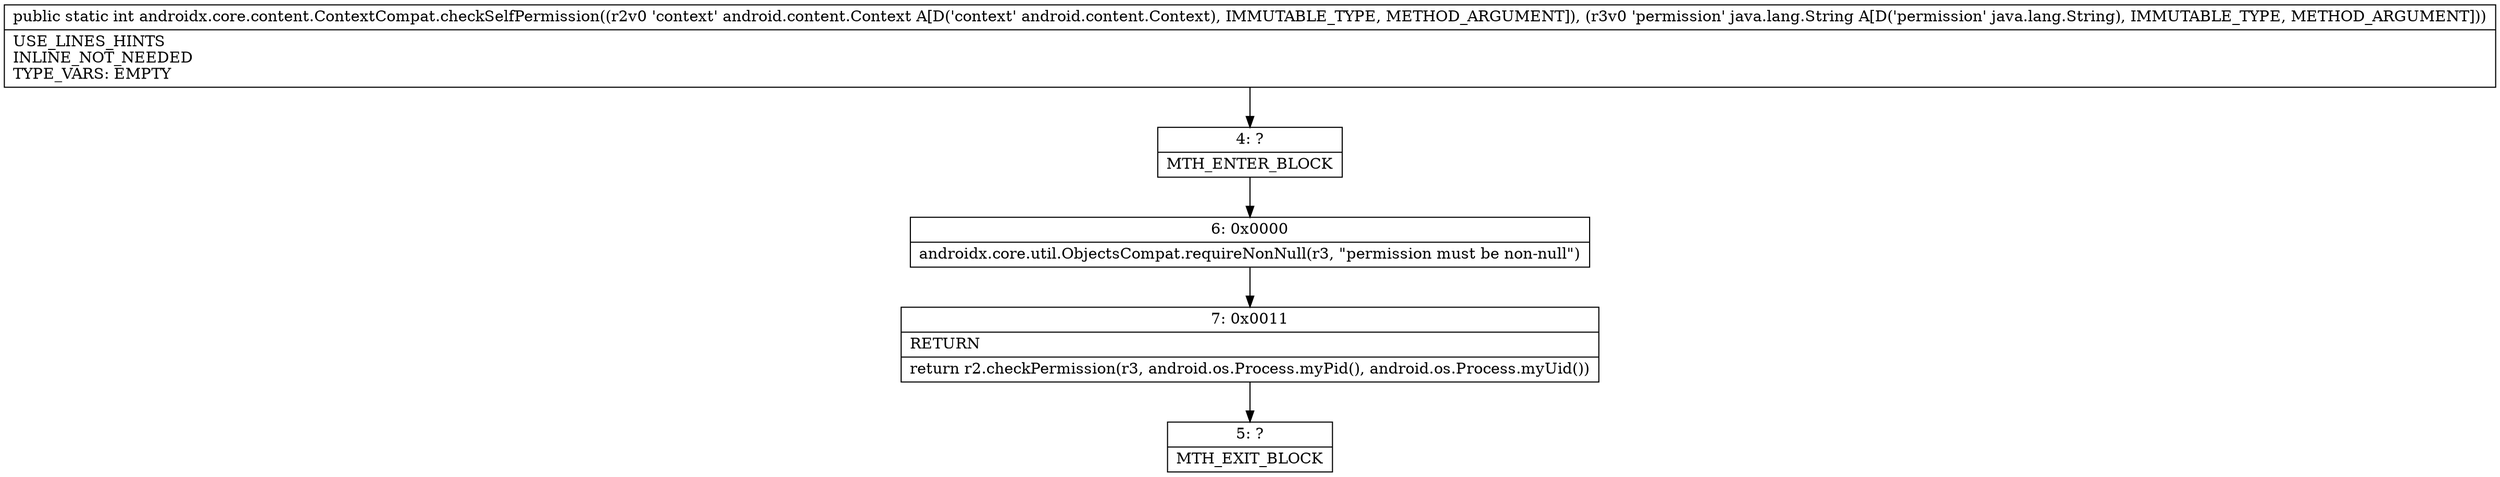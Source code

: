 digraph "CFG forandroidx.core.content.ContextCompat.checkSelfPermission(Landroid\/content\/Context;Ljava\/lang\/String;)I" {
Node_4 [shape=record,label="{4\:\ ?|MTH_ENTER_BLOCK\l}"];
Node_6 [shape=record,label="{6\:\ 0x0000|androidx.core.util.ObjectsCompat.requireNonNull(r3, \"permission must be non\-null\")\l}"];
Node_7 [shape=record,label="{7\:\ 0x0011|RETURN\l|return r2.checkPermission(r3, android.os.Process.myPid(), android.os.Process.myUid())\l}"];
Node_5 [shape=record,label="{5\:\ ?|MTH_EXIT_BLOCK\l}"];
MethodNode[shape=record,label="{public static int androidx.core.content.ContextCompat.checkSelfPermission((r2v0 'context' android.content.Context A[D('context' android.content.Context), IMMUTABLE_TYPE, METHOD_ARGUMENT]), (r3v0 'permission' java.lang.String A[D('permission' java.lang.String), IMMUTABLE_TYPE, METHOD_ARGUMENT]))  | USE_LINES_HINTS\lINLINE_NOT_NEEDED\lTYPE_VARS: EMPTY\l}"];
MethodNode -> Node_4;Node_4 -> Node_6;
Node_6 -> Node_7;
Node_7 -> Node_5;
}

